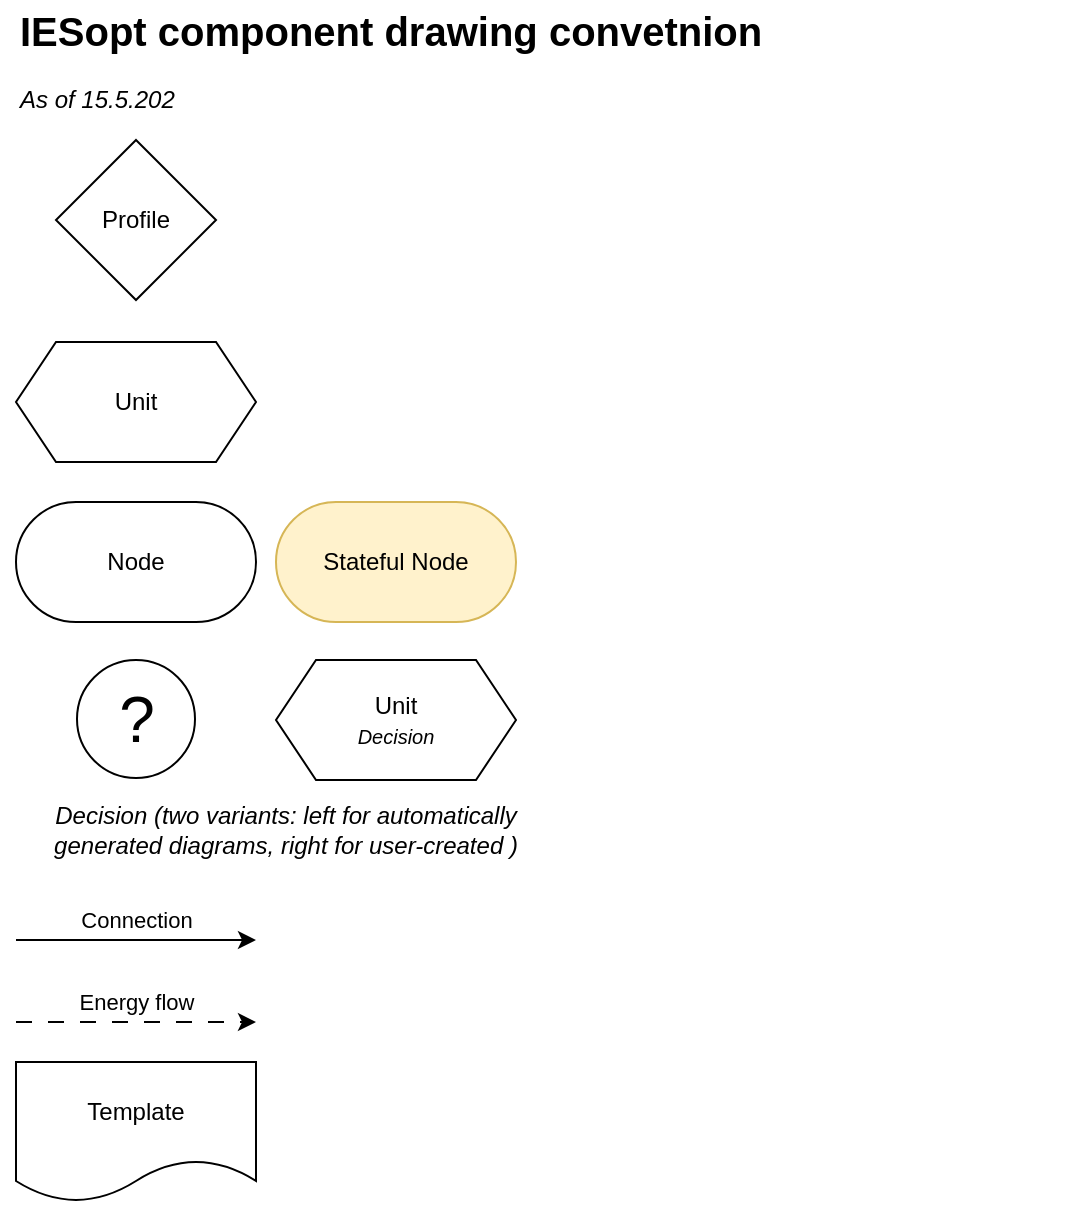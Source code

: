 <mxfile version="27.0.5">
  <diagram id="BiPBc6u2D9EUQqRV1XMm" name="Seite-1">
    <mxGraphModel dx="940" dy="585" grid="1" gridSize="10" guides="1" tooltips="1" connect="1" arrows="1" fold="1" page="1" pageScale="1" pageWidth="827" pageHeight="1169" math="0" shadow="0">
      <root>
        <mxCell id="0" />
        <mxCell id="1" parent="0" />
        <mxCell id="5HEobF-XGD24owv6qbIT-1" value="Node" style="rounded=1;whiteSpace=wrap;html=1;arcSize=50;" vertex="1" parent="1">
          <mxGeometry x="80" y="281" width="120" height="60" as="geometry" />
        </mxCell>
        <mxCell id="5HEobF-XGD24owv6qbIT-2" value="Stateful Node" style="rounded=1;whiteSpace=wrap;html=1;arcSize=50;fillColor=#fff2cc;strokeColor=#d6b656;" vertex="1" parent="1">
          <mxGeometry x="210" y="281" width="120" height="60" as="geometry" />
        </mxCell>
        <mxCell id="5HEobF-XGD24owv6qbIT-3" value="Profile" style="rhombus;whiteSpace=wrap;html=1;" vertex="1" parent="1">
          <mxGeometry x="100" y="100" width="80" height="80" as="geometry" />
        </mxCell>
        <mxCell id="5HEobF-XGD24owv6qbIT-4" value="Template" style="shape=document;whiteSpace=wrap;html=1;boundedLbl=1;" vertex="1" parent="1">
          <mxGeometry x="80" y="561" width="120" height="70" as="geometry" />
        </mxCell>
        <mxCell id="5HEobF-XGD24owv6qbIT-5" value="Unit" style="shape=hexagon;perimeter=hexagonPerimeter2;whiteSpace=wrap;html=1;fixedSize=1;" vertex="1" parent="1">
          <mxGeometry x="80" y="201" width="120" height="60" as="geometry" />
        </mxCell>
        <mxCell id="5HEobF-XGD24owv6qbIT-6" value="Connection" style="endArrow=classic;html=1;rounded=0;" edge="1" parent="1">
          <mxGeometry y="10" width="50" height="50" relative="1" as="geometry">
            <mxPoint x="80" y="500" as="sourcePoint" />
            <mxPoint x="200" y="500" as="targetPoint" />
            <mxPoint as="offset" />
          </mxGeometry>
        </mxCell>
        <mxCell id="5HEobF-XGD24owv6qbIT-7" value="Energy flow" style="endArrow=classic;html=1;rounded=0;dashed=1;dashPattern=8 8;" edge="1" parent="1">
          <mxGeometry y="10" width="50" height="50" relative="1" as="geometry">
            <mxPoint x="80" y="541" as="sourcePoint" />
            <mxPoint x="200" y="541" as="targetPoint" />
            <mxPoint as="offset" />
          </mxGeometry>
        </mxCell>
        <mxCell id="5HEobF-XGD24owv6qbIT-8" value="&lt;font style=&quot;font-size: 32px;&quot;&gt;?&lt;/font&gt;" style="ellipse;whiteSpace=wrap;html=1;aspect=fixed;" vertex="1" parent="1">
          <mxGeometry x="110.5" y="360" width="59" height="59" as="geometry" />
        </mxCell>
        <mxCell id="5HEobF-XGD24owv6qbIT-9" value="Unit&lt;div&gt;&lt;div style=&quot;text-align: left;&quot;&gt;&lt;i style=&quot;background-color: transparent; color: light-dark(rgb(0, 0, 0), rgb(255, 255, 255));&quot;&gt;&lt;font style=&quot;font-size: 10px;&quot;&gt;Decision&lt;/font&gt;&lt;/i&gt;&lt;/div&gt;&lt;/div&gt;" style="shape=hexagon;perimeter=hexagonPerimeter2;whiteSpace=wrap;html=1;fixedSize=1;" vertex="1" parent="1">
          <mxGeometry x="210" y="360" width="120" height="60" as="geometry" />
        </mxCell>
        <mxCell id="5HEobF-XGD24owv6qbIT-10" value="&lt;i&gt;Decision (two variants: left for automatically generated diagrams, right for user-created )&lt;/i&gt;" style="text;html=1;align=center;verticalAlign=middle;whiteSpace=wrap;rounded=0;" vertex="1" parent="1">
          <mxGeometry x="90" y="430" width="250" height="30" as="geometry" />
        </mxCell>
        <mxCell id="5HEobF-XGD24owv6qbIT-11" value="IESopt component drawing convetnion" style="text;html=1;align=left;verticalAlign=middle;whiteSpace=wrap;rounded=0;fontStyle=1;fontSize=20;" vertex="1" parent="1">
          <mxGeometry x="80" y="30" width="530" height="30" as="geometry" />
        </mxCell>
        <mxCell id="5HEobF-XGD24owv6qbIT-12" value="&lt;i&gt;As of 15.5.202&lt;/i&gt;" style="text;html=1;align=left;verticalAlign=middle;whiteSpace=wrap;rounded=0;" vertex="1" parent="1">
          <mxGeometry x="80" y="70" width="230" height="20" as="geometry" />
        </mxCell>
      </root>
    </mxGraphModel>
  </diagram>
</mxfile>
